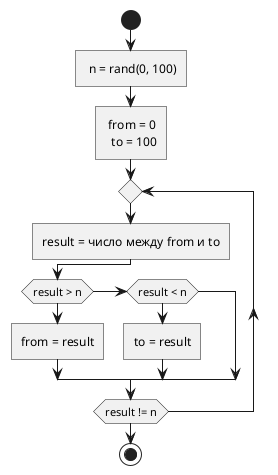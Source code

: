 @startuml
'https://plantuml.com/activity-diagram-beta

start
: n = rand(0, 100)]
: from = 0
  to = 100]
repeat
    :result = число между from и to]
    if (result > n) then
        :from = result]
    elseif (result < n) then
        :to = result]
    endif


repeat while(result != n)

stop

@enduml
